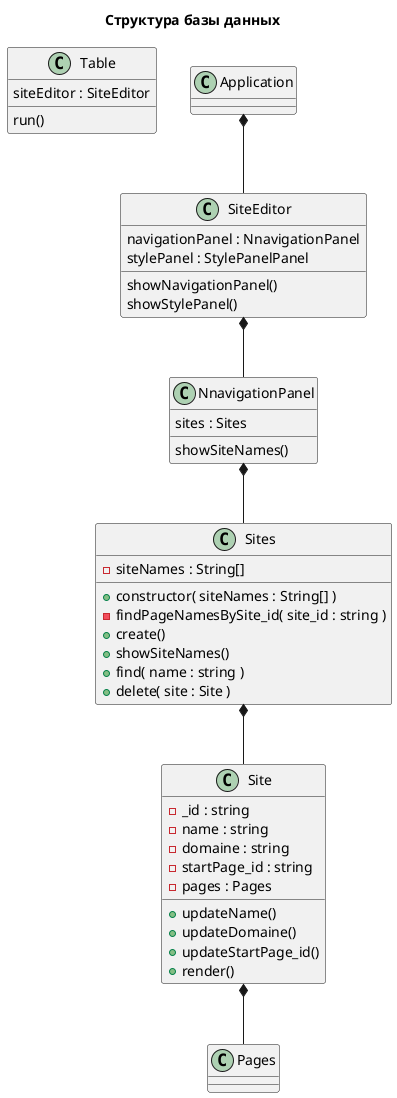 @startuml
title Структура базы данных


class "Table" as Table {
    siteEditor : SiteEditor
    run()  
}
Application *-- SiteEditor

class "SiteEditor" as SiteEditor {
    navigationPanel : NnavigationPanel    
    stylePanel : StylePanelPanel  
    showNavigationPanel()  
    showStylePanel()  
    
}
SiteEditor *-- NnavigationPanel

class "NnavigationPanel" as NnavigationPanel {
    sites : Sites
    showSiteNames()   
}
NnavigationPanel *-- Sites

class "Sites" as Sites {
    - siteNames : String[]
    + constructor( siteNames : String[] )
    - findPageNamesBySite_id( site_id : string )
    + create()
    + showSiteNames()
    + find( name : string )
    + delete( site : Site )
}
Sites *-- Site

class "Site" as Site {
    - _id : string
    - name : string
    - domaine : string
    - startPage_id : string
    - pages : Pages
    + updateName()
    + updateDomaine()
    + updateStartPage_id()
    + render()
}
Site *-- Pages


@enduml